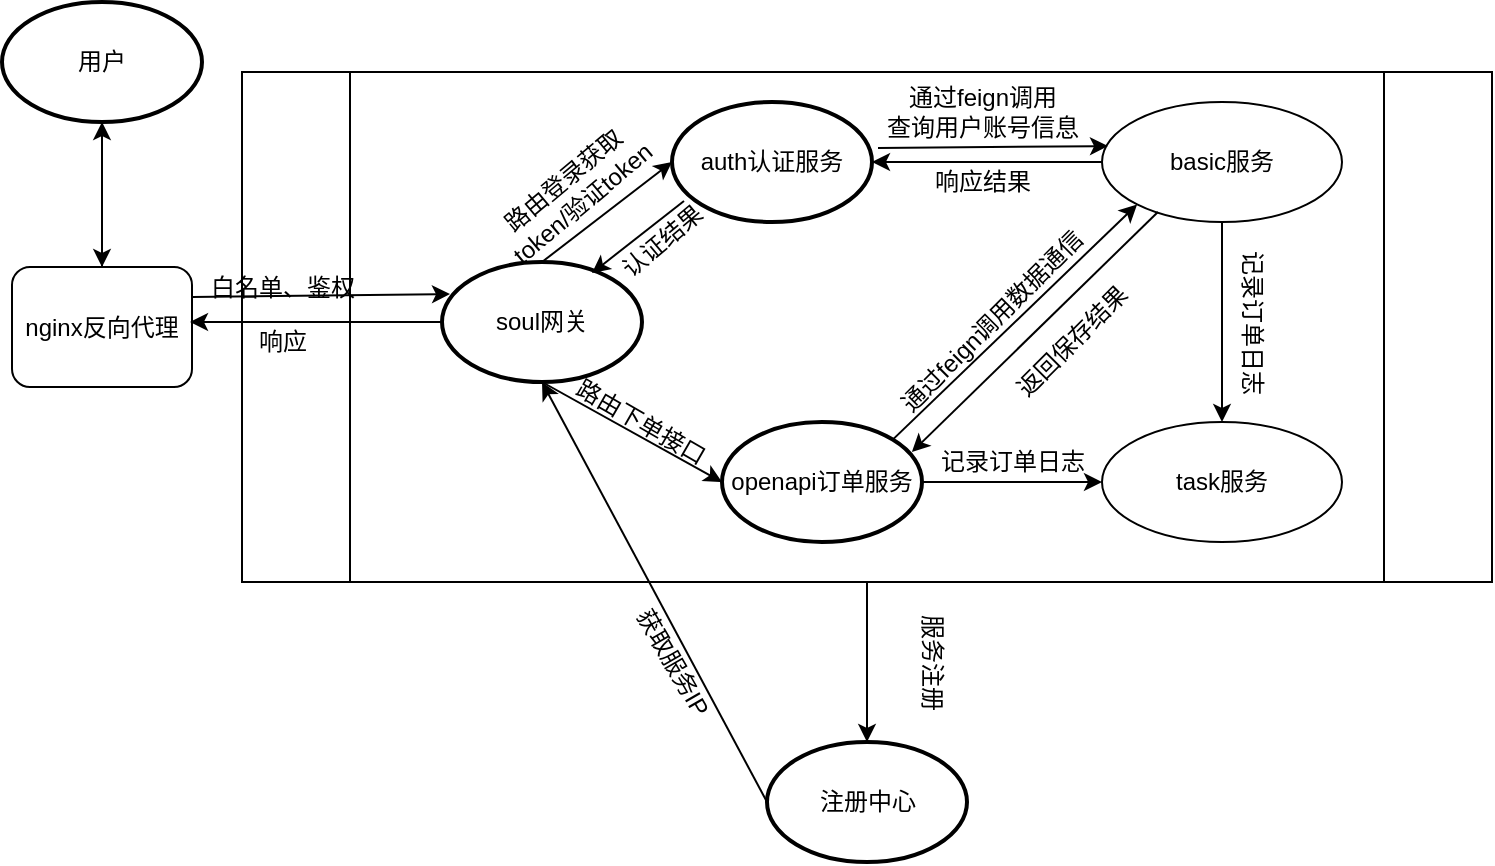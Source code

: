 <mxfile version="14.6.6" type="github">
  <diagram id="XYoPtG_srNe3kuM2UrWh" name="第 1 页">
    <mxGraphModel dx="1422" dy="839" grid="1" gridSize="10" guides="1" tooltips="1" connect="1" arrows="1" fold="1" page="1" pageScale="1" pageWidth="827" pageHeight="1169" math="0" shadow="0">
      <root>
        <mxCell id="0" />
        <mxCell id="1" parent="0" />
        <mxCell id="_CCSlIzPFPLW3wZNSq3F-24" value="" style="shape=process;whiteSpace=wrap;html=1;backgroundOutline=1;size=0.086;" vertex="1" parent="1">
          <mxGeometry x="170" y="65" width="625" height="255" as="geometry" />
        </mxCell>
        <mxCell id="_CCSlIzPFPLW3wZNSq3F-28" style="edgeStyle=orthogonalEdgeStyle;rounded=0;orthogonalLoop=1;jettySize=auto;html=1;entryX=0.5;entryY=0;entryDx=0;entryDy=0;entryPerimeter=0;" edge="1" parent="1" source="_CCSlIzPFPLW3wZNSq3F-24" target="7F0sp1k4lVNHFU7CK11f-2">
          <mxGeometry relative="1" as="geometry" />
        </mxCell>
        <mxCell id="7F0sp1k4lVNHFU7CK11f-2" value="注册中心" style="strokeWidth=2;html=1;shape=mxgraph.flowchart.start_1;whiteSpace=wrap;" parent="1" vertex="1">
          <mxGeometry x="432.5" y="400" width="100" height="60" as="geometry" />
        </mxCell>
        <mxCell id="7F0sp1k4lVNHFU7CK11f-3" value="soul网关" style="strokeWidth=2;html=1;shape=mxgraph.flowchart.start_1;whiteSpace=wrap;" parent="1" vertex="1">
          <mxGeometry x="270" y="160" width="100" height="60" as="geometry" />
        </mxCell>
        <mxCell id="_CCSlIzPFPLW3wZNSq3F-3" value="" style="edgeStyle=orthogonalEdgeStyle;rounded=0;orthogonalLoop=1;jettySize=auto;html=1;" edge="1" parent="1" source="7F0sp1k4lVNHFU7CK11f-5" target="_CCSlIzPFPLW3wZNSq3F-2">
          <mxGeometry relative="1" as="geometry" />
        </mxCell>
        <mxCell id="7F0sp1k4lVNHFU7CK11f-5" value="用户" style="strokeWidth=2;html=1;shape=mxgraph.flowchart.start_1;whiteSpace=wrap;" parent="1" vertex="1">
          <mxGeometry x="50" y="30" width="100" height="60" as="geometry" />
        </mxCell>
        <mxCell id="7F0sp1k4lVNHFU7CK11f-9" value="获取服务IP" style="text;html=1;align=center;verticalAlign=middle;resizable=0;points=[];autosize=1;strokeColor=none;rotation=60;" parent="1" vertex="1">
          <mxGeometry x="350" y="350" width="70" height="20" as="geometry" />
        </mxCell>
        <mxCell id="7F0sp1k4lVNHFU7CK11f-10" value="auth认证服务" style="strokeWidth=2;html=1;shape=mxgraph.flowchart.start_1;whiteSpace=wrap;" parent="1" vertex="1">
          <mxGeometry x="385" y="80" width="100" height="60" as="geometry" />
        </mxCell>
        <mxCell id="7F0sp1k4lVNHFU7CK11f-12" value="&lt;span&gt;openapi订单服务&lt;/span&gt;" style="strokeWidth=2;html=1;shape=mxgraph.flowchart.start_1;whiteSpace=wrap;" parent="1" vertex="1">
          <mxGeometry x="410" y="240" width="100" height="60" as="geometry" />
        </mxCell>
        <mxCell id="7F0sp1k4lVNHFU7CK11f-15" value="" style="endArrow=classic;html=1;entryX=0;entryY=0.5;entryDx=0;entryDy=0;entryPerimeter=0;exitX=0.5;exitY=0;exitDx=0;exitDy=0;exitPerimeter=0;" parent="1" source="7F0sp1k4lVNHFU7CK11f-3" target="7F0sp1k4lVNHFU7CK11f-10" edge="1">
          <mxGeometry width="50" height="50" relative="1" as="geometry">
            <mxPoint x="395" y="460" as="sourcePoint" />
            <mxPoint x="445" y="410" as="targetPoint" />
            <Array as="points" />
          </mxGeometry>
        </mxCell>
        <mxCell id="7F0sp1k4lVNHFU7CK11f-16" value="" style="endArrow=classic;html=1;entryX=0;entryY=0.5;entryDx=0;entryDy=0;entryPerimeter=0;exitX=0.5;exitY=1;exitDx=0;exitDy=0;exitPerimeter=0;" parent="1" source="7F0sp1k4lVNHFU7CK11f-3" target="7F0sp1k4lVNHFU7CK11f-12" edge="1">
          <mxGeometry width="50" height="50" relative="1" as="geometry">
            <mxPoint x="265" y="430" as="sourcePoint" />
            <mxPoint x="379" y="310" as="targetPoint" />
            <Array as="points" />
          </mxGeometry>
        </mxCell>
        <mxCell id="7F0sp1k4lVNHFU7CK11f-18" value="路由登录获取&lt;br&gt;token/验证token" style="text;html=1;align=center;verticalAlign=middle;resizable=0;points=[];autosize=1;strokeColor=none;rotation=-40;" parent="1" vertex="1">
          <mxGeometry x="285" y="110" width="100" height="30" as="geometry" />
        </mxCell>
        <mxCell id="7F0sp1k4lVNHFU7CK11f-25" value="" style="endArrow=classic;html=1;entryX=0.75;entryY=0.092;entryDx=0;entryDy=0;entryPerimeter=0;exitX=0.06;exitY=0.825;exitDx=0;exitDy=0;exitPerimeter=0;" parent="1" source="7F0sp1k4lVNHFU7CK11f-10" target="7F0sp1k4lVNHFU7CK11f-3" edge="1">
          <mxGeometry width="50" height="50" relative="1" as="geometry">
            <mxPoint x="435" y="292.5" as="sourcePoint" />
            <mxPoint x="445" y="410" as="targetPoint" />
          </mxGeometry>
        </mxCell>
        <mxCell id="7F0sp1k4lVNHFU7CK11f-26" value="认证结果" style="text;html=1;align=center;verticalAlign=middle;resizable=0;points=[];autosize=1;strokeColor=none;rotation=-40;" parent="1" vertex="1">
          <mxGeometry x="350" y="140" width="60" height="20" as="geometry" />
        </mxCell>
        <mxCell id="_CCSlIzPFPLW3wZNSq3F-5" value="" style="edgeStyle=orthogonalEdgeStyle;rounded=0;orthogonalLoop=1;jettySize=auto;html=1;" edge="1" parent="1" source="_CCSlIzPFPLW3wZNSq3F-2" target="7F0sp1k4lVNHFU7CK11f-5">
          <mxGeometry relative="1" as="geometry" />
        </mxCell>
        <mxCell id="_CCSlIzPFPLW3wZNSq3F-2" value="nginx反向代理" style="rounded=1;whiteSpace=wrap;html=1;" vertex="1" parent="1">
          <mxGeometry x="55" y="162.5" width="90" height="60" as="geometry" />
        </mxCell>
        <mxCell id="_CCSlIzPFPLW3wZNSq3F-37" style="edgeStyle=orthogonalEdgeStyle;rounded=0;orthogonalLoop=1;jettySize=auto;html=1;entryX=0.5;entryY=0;entryDx=0;entryDy=0;" edge="1" parent="1" source="_CCSlIzPFPLW3wZNSq3F-7" target="_CCSlIzPFPLW3wZNSq3F-17">
          <mxGeometry relative="1" as="geometry" />
        </mxCell>
        <mxCell id="_CCSlIzPFPLW3wZNSq3F-7" value="basic服务" style="ellipse;whiteSpace=wrap;html=1;" vertex="1" parent="1">
          <mxGeometry x="600" y="80" width="120" height="60" as="geometry" />
        </mxCell>
        <mxCell id="_CCSlIzPFPLW3wZNSq3F-8" value="" style="endArrow=classic;html=1;exitX=1.03;exitY=0.383;exitDx=0;exitDy=0;exitPerimeter=0;entryX=0.025;entryY=0.367;entryDx=0;entryDy=0;entryPerimeter=0;" edge="1" parent="1" source="7F0sp1k4lVNHFU7CK11f-10" target="_CCSlIzPFPLW3wZNSq3F-7">
          <mxGeometry width="50" height="50" relative="1" as="geometry">
            <mxPoint x="535" y="332.5" as="sourcePoint" />
            <mxPoint x="571" y="103" as="targetPoint" />
          </mxGeometry>
        </mxCell>
        <mxCell id="_CCSlIzPFPLW3wZNSq3F-9" value="" style="endArrow=classic;html=1;entryX=1;entryY=0.5;entryDx=0;entryDy=0;entryPerimeter=0;exitX=0;exitY=0.5;exitDx=0;exitDy=0;" edge="1" parent="1" source="_CCSlIzPFPLW3wZNSq3F-7" target="7F0sp1k4lVNHFU7CK11f-10">
          <mxGeometry width="50" height="50" relative="1" as="geometry">
            <mxPoint x="515" y="382.5" as="sourcePoint" />
            <mxPoint x="565" y="332.5" as="targetPoint" />
          </mxGeometry>
        </mxCell>
        <mxCell id="_CCSlIzPFPLW3wZNSq3F-10" value="" style="endArrow=classic;html=1;exitX=1;exitY=0.25;exitDx=0;exitDy=0;entryX=0.04;entryY=0.267;entryDx=0;entryDy=0;entryPerimeter=0;" edge="1" parent="1" source="_CCSlIzPFPLW3wZNSq3F-2" target="7F0sp1k4lVNHFU7CK11f-3">
          <mxGeometry width="50" height="50" relative="1" as="geometry">
            <mxPoint x="155" y="485" as="sourcePoint" />
            <mxPoint x="195" y="435" as="targetPoint" />
          </mxGeometry>
        </mxCell>
        <mxCell id="_CCSlIzPFPLW3wZNSq3F-11" value="" style="endArrow=classic;html=1;exitX=0;exitY=0.5;exitDx=0;exitDy=0;exitPerimeter=0;" edge="1" parent="1" source="7F0sp1k4lVNHFU7CK11f-3">
          <mxGeometry width="50" height="50" relative="1" as="geometry">
            <mxPoint x="213" y="219.5" as="sourcePoint" />
            <mxPoint x="144" y="190" as="targetPoint" />
          </mxGeometry>
        </mxCell>
        <mxCell id="_CCSlIzPFPLW3wZNSq3F-12" value="白名单、鉴权" style="text;html=1;align=center;verticalAlign=middle;resizable=0;points=[];autosize=1;strokeColor=none;" vertex="1" parent="1">
          <mxGeometry x="145" y="162.5" width="90" height="20" as="geometry" />
        </mxCell>
        <mxCell id="_CCSlIzPFPLW3wZNSq3F-13" value="响应" style="text;html=1;align=center;verticalAlign=middle;resizable=0;points=[];autosize=1;strokeColor=none;" vertex="1" parent="1">
          <mxGeometry x="170" y="190" width="40" height="20" as="geometry" />
        </mxCell>
        <mxCell id="_CCSlIzPFPLW3wZNSq3F-14" value="通过feign调用&lt;br&gt;查询用户账号信息" style="text;html=1;align=center;verticalAlign=middle;resizable=0;points=[];autosize=1;strokeColor=none;rotation=0;" vertex="1" parent="1">
          <mxGeometry x="485" y="70" width="110" height="30" as="geometry" />
        </mxCell>
        <mxCell id="_CCSlIzPFPLW3wZNSq3F-20" value="" style="endArrow=classic;html=1;entryX=0;entryY=0.5;entryDx=0;entryDy=0;exitX=1;exitY=0.5;exitDx=0;exitDy=0;exitPerimeter=0;" edge="1" parent="1" source="7F0sp1k4lVNHFU7CK11f-12" target="_CCSlIzPFPLW3wZNSq3F-17">
          <mxGeometry width="50" height="50" relative="1" as="geometry">
            <mxPoint x="545" y="625" as="sourcePoint" />
            <mxPoint x="595" y="575" as="targetPoint" />
          </mxGeometry>
        </mxCell>
        <mxCell id="_CCSlIzPFPLW3wZNSq3F-17" value="task服务" style="ellipse;whiteSpace=wrap;html=1;" vertex="1" parent="1">
          <mxGeometry x="600" y="240" width="120" height="60" as="geometry" />
        </mxCell>
        <mxCell id="_CCSlIzPFPLW3wZNSq3F-29" value="服务注册" style="text;html=1;align=center;verticalAlign=middle;resizable=0;points=[];autosize=1;strokeColor=none;rotation=90;" vertex="1" parent="1">
          <mxGeometry x="485" y="350" width="60" height="20" as="geometry" />
        </mxCell>
        <mxCell id="_CCSlIzPFPLW3wZNSq3F-34" value="" style="endArrow=classic;html=1;exitX=0;exitY=0.5;exitDx=0;exitDy=0;exitPerimeter=0;" edge="1" parent="1" source="7F0sp1k4lVNHFU7CK11f-2">
          <mxGeometry width="50" height="50" relative="1" as="geometry">
            <mxPoint x="320" y="310" as="sourcePoint" />
            <mxPoint x="320" y="220" as="targetPoint" />
            <Array as="points" />
          </mxGeometry>
        </mxCell>
        <mxCell id="_CCSlIzPFPLW3wZNSq3F-35" value="路由下单接口" style="text;html=1;align=center;verticalAlign=middle;resizable=0;points=[];autosize=1;strokeColor=none;rotation=30;" vertex="1" parent="1">
          <mxGeometry x="324" y="230" width="90" height="20" as="geometry" />
        </mxCell>
        <mxCell id="_CCSlIzPFPLW3wZNSq3F-36" value="记录订单日志" style="text;html=1;align=center;verticalAlign=middle;resizable=0;points=[];autosize=1;strokeColor=none;" vertex="1" parent="1">
          <mxGeometry x="510" y="250" width="90" height="20" as="geometry" />
        </mxCell>
        <mxCell id="_CCSlIzPFPLW3wZNSq3F-39" value="记录订单日志" style="text;html=1;align=center;verticalAlign=middle;resizable=0;points=[];autosize=1;strokeColor=none;rotation=90;" vertex="1" parent="1">
          <mxGeometry x="630" y="180" width="90" height="20" as="geometry" />
        </mxCell>
        <mxCell id="_CCSlIzPFPLW3wZNSq3F-40" value="" style="endArrow=classic;html=1;entryX=0;entryY=1;entryDx=0;entryDy=0;exitX=0.855;exitY=0.145;exitDx=0;exitDy=0;exitPerimeter=0;" edge="1" parent="1" source="7F0sp1k4lVNHFU7CK11f-12" target="_CCSlIzPFPLW3wZNSq3F-7">
          <mxGeometry width="50" height="50" relative="1" as="geometry">
            <mxPoint x="530" y="220" as="sourcePoint" />
            <mxPoint x="580" y="170" as="targetPoint" />
          </mxGeometry>
        </mxCell>
        <mxCell id="_CCSlIzPFPLW3wZNSq3F-41" value="&lt;span&gt;通过feign调用数据通信&lt;/span&gt;" style="text;html=1;align=center;verticalAlign=middle;resizable=0;points=[];autosize=1;strokeColor=none;rotation=-45;" vertex="1" parent="1">
          <mxGeometry x="475" y="180" width="140" height="20" as="geometry" />
        </mxCell>
        <mxCell id="_CCSlIzPFPLW3wZNSq3F-42" value="" style="endArrow=classic;html=1;exitX=0.233;exitY=0.917;exitDx=0;exitDy=0;exitPerimeter=0;entryX=-0.056;entryY=0.25;entryDx=0;entryDy=0;entryPerimeter=0;" edge="1" parent="1" source="_CCSlIzPFPLW3wZNSq3F-7" target="_CCSlIzPFPLW3wZNSq3F-36">
          <mxGeometry width="50" height="50" relative="1" as="geometry">
            <mxPoint x="590" y="240" as="sourcePoint" />
            <mxPoint x="500" y="260" as="targetPoint" />
          </mxGeometry>
        </mxCell>
        <mxCell id="_CCSlIzPFPLW3wZNSq3F-44" value="返回保存结果" style="text;html=1;align=center;verticalAlign=middle;resizable=0;points=[];autosize=1;strokeColor=none;rotation=-45;" vertex="1" parent="1">
          <mxGeometry x="540" y="190" width="90" height="20" as="geometry" />
        </mxCell>
        <mxCell id="_CCSlIzPFPLW3wZNSq3F-45" value="响应结果" style="text;html=1;align=center;verticalAlign=middle;resizable=0;points=[];autosize=1;strokeColor=none;" vertex="1" parent="1">
          <mxGeometry x="510" y="110" width="60" height="20" as="geometry" />
        </mxCell>
      </root>
    </mxGraphModel>
  </diagram>
</mxfile>

